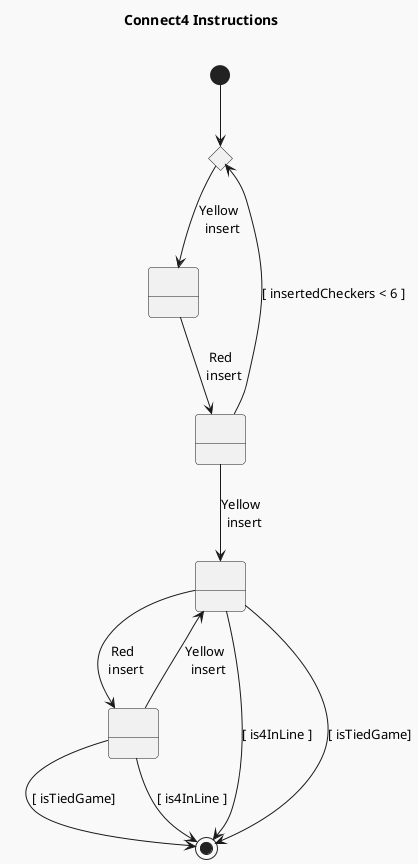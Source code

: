 @startuml connect4--instructions

!theme mars
title Connect4 Instructions \n

state A <<choice>>
state InsertA as " "
state InsertB as " "
state InsertA2 as " "
state InsertB2 as " "

[*]      --> A 
A        --> InsertA : Yellow \n insert
InsertA  --> InsertB : Red \n insert
InsertB  --> A : [ insertedCheckers < 6 ]
InsertB  --> InsertA2 : Yellow \n insert

InsertA2 --> [*] : [ is4InLine ]
InsertA2 --> [*] : [ isTiedGame]
InsertA2 --> InsertB2 : Red \n insert

InsertB2 --> InsertA2 : Yellow \n insert
InsertB2 --> [*] : [ isTiedGame]
InsertB2 --> [*] : [ is4InLine ]

@enduml

' diagram Oscar Quintero, Borja Coll, Fernando Cortés and David Corrales ;-)
